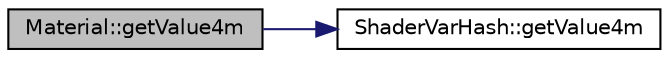 digraph "Material::getValue4m"
{
  edge [fontname="Helvetica",fontsize="10",labelfontname="Helvetica",labelfontsize="10"];
  node [fontname="Helvetica",fontsize="10",shape=record];
  rankdir="LR";
  Node1 [label="Material::getValue4m",height=0.2,width=0.4,color="black", fillcolor="grey75", style="filled" fontcolor="black"];
  Node1 -> Node2 [color="midnightblue",fontsize="10",style="solid",fontname="Helvetica"];
  Node2 [label="ShaderVarHash::getValue4m",height=0.2,width=0.4,color="black", fillcolor="white", style="filled",URL="$class_shader_var_hash.html#ac9e5a36ef041ebdb8d51c4af202cafac",tooltip="Returns the glm::mat4 at the given key from the hashmap, keeping the value in the hashmap..."];
}

